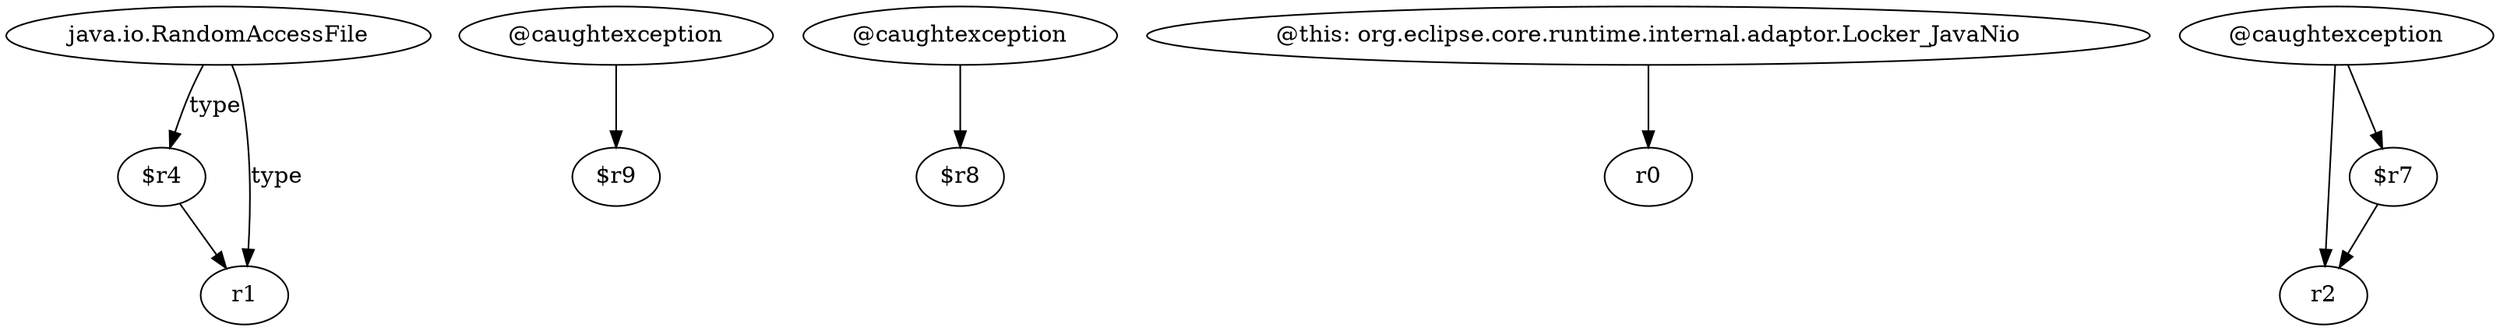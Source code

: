digraph g {
0[label="$r4"]
1[label="r1"]
0->1[label=""]
2[label="@caughtexception"]
3[label="$r9"]
2->3[label=""]
4[label="@caughtexception"]
5[label="$r8"]
4->5[label=""]
6[label="@this: org.eclipse.core.runtime.internal.adaptor.Locker_JavaNio"]
7[label="r0"]
6->7[label=""]
8[label="@caughtexception"]
9[label="r2"]
8->9[label=""]
10[label="java.io.RandomAccessFile"]
10->1[label="type"]
10->0[label="type"]
11[label="$r7"]
11->9[label=""]
8->11[label=""]
}